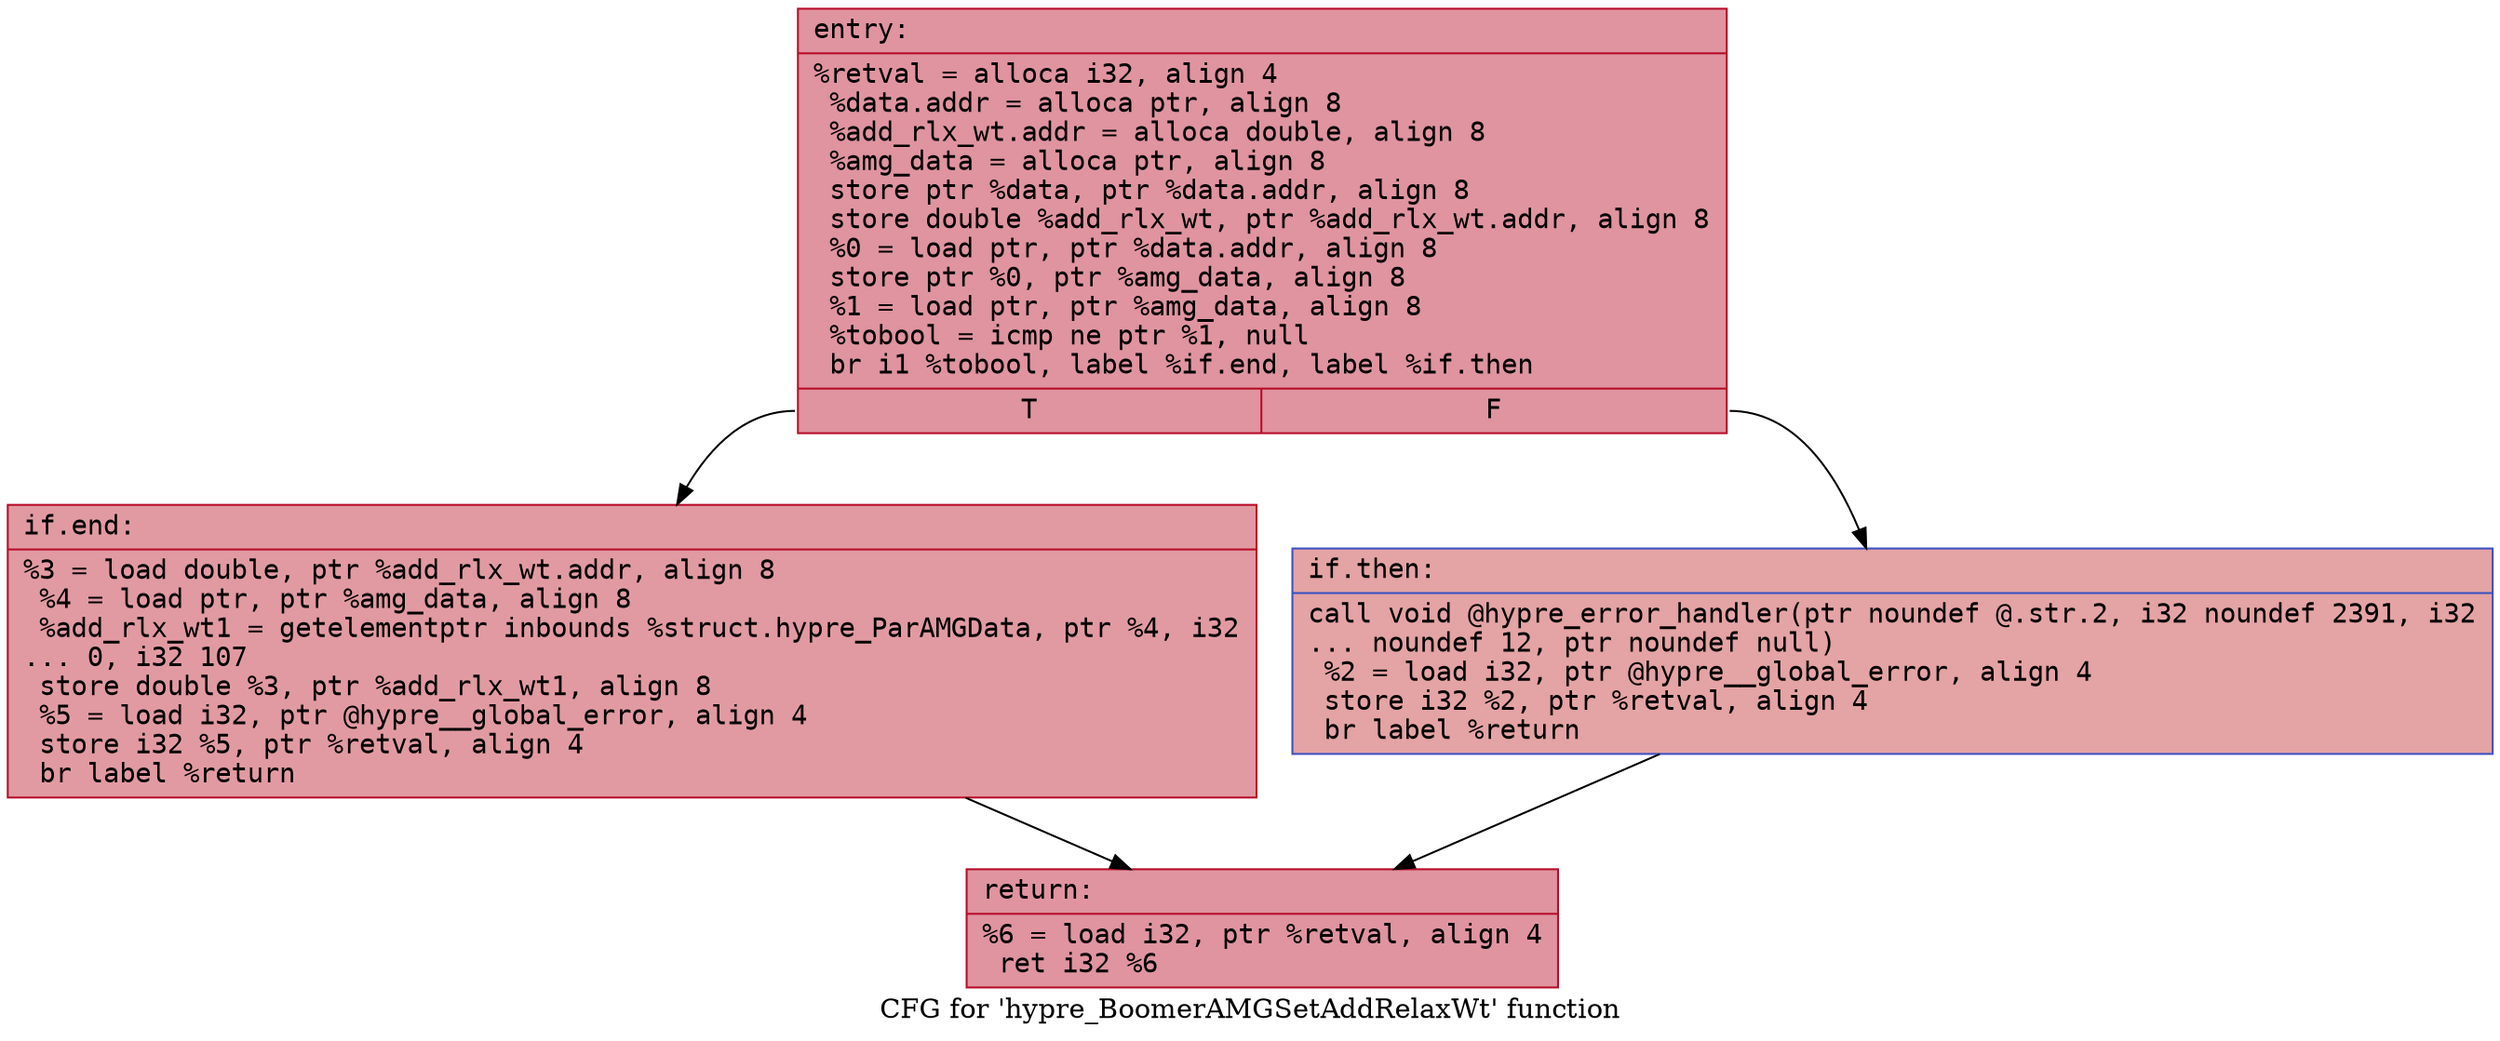 digraph "CFG for 'hypre_BoomerAMGSetAddRelaxWt' function" {
	label="CFG for 'hypre_BoomerAMGSetAddRelaxWt' function";

	Node0x55fa80a0f7c0 [shape=record,color="#b70d28ff", style=filled, fillcolor="#b70d2870" fontname="Courier",label="{entry:\l|  %retval = alloca i32, align 4\l  %data.addr = alloca ptr, align 8\l  %add_rlx_wt.addr = alloca double, align 8\l  %amg_data = alloca ptr, align 8\l  store ptr %data, ptr %data.addr, align 8\l  store double %add_rlx_wt, ptr %add_rlx_wt.addr, align 8\l  %0 = load ptr, ptr %data.addr, align 8\l  store ptr %0, ptr %amg_data, align 8\l  %1 = load ptr, ptr %amg_data, align 8\l  %tobool = icmp ne ptr %1, null\l  br i1 %tobool, label %if.end, label %if.then\l|{<s0>T|<s1>F}}"];
	Node0x55fa80a0f7c0:s0 -> Node0x55fa80a0fdb0[tooltip="entry -> if.end\nProbability 62.50%" ];
	Node0x55fa80a0f7c0:s1 -> Node0x55fa80a0fe20[tooltip="entry -> if.then\nProbability 37.50%" ];
	Node0x55fa80a0fe20 [shape=record,color="#3d50c3ff", style=filled, fillcolor="#c32e3170" fontname="Courier",label="{if.then:\l|  call void @hypre_error_handler(ptr noundef @.str.2, i32 noundef 2391, i32\l... noundef 12, ptr noundef null)\l  %2 = load i32, ptr @hypre__global_error, align 4\l  store i32 %2, ptr %retval, align 4\l  br label %return\l}"];
	Node0x55fa80a0fe20 -> Node0x55fa80a10250[tooltip="if.then -> return\nProbability 100.00%" ];
	Node0x55fa80a0fdb0 [shape=record,color="#b70d28ff", style=filled, fillcolor="#bb1b2c70" fontname="Courier",label="{if.end:\l|  %3 = load double, ptr %add_rlx_wt.addr, align 8\l  %4 = load ptr, ptr %amg_data, align 8\l  %add_rlx_wt1 = getelementptr inbounds %struct.hypre_ParAMGData, ptr %4, i32\l... 0, i32 107\l  store double %3, ptr %add_rlx_wt1, align 8\l  %5 = load i32, ptr @hypre__global_error, align 4\l  store i32 %5, ptr %retval, align 4\l  br label %return\l}"];
	Node0x55fa80a0fdb0 -> Node0x55fa80a10250[tooltip="if.end -> return\nProbability 100.00%" ];
	Node0x55fa80a10250 [shape=record,color="#b70d28ff", style=filled, fillcolor="#b70d2870" fontname="Courier",label="{return:\l|  %6 = load i32, ptr %retval, align 4\l  ret i32 %6\l}"];
}
